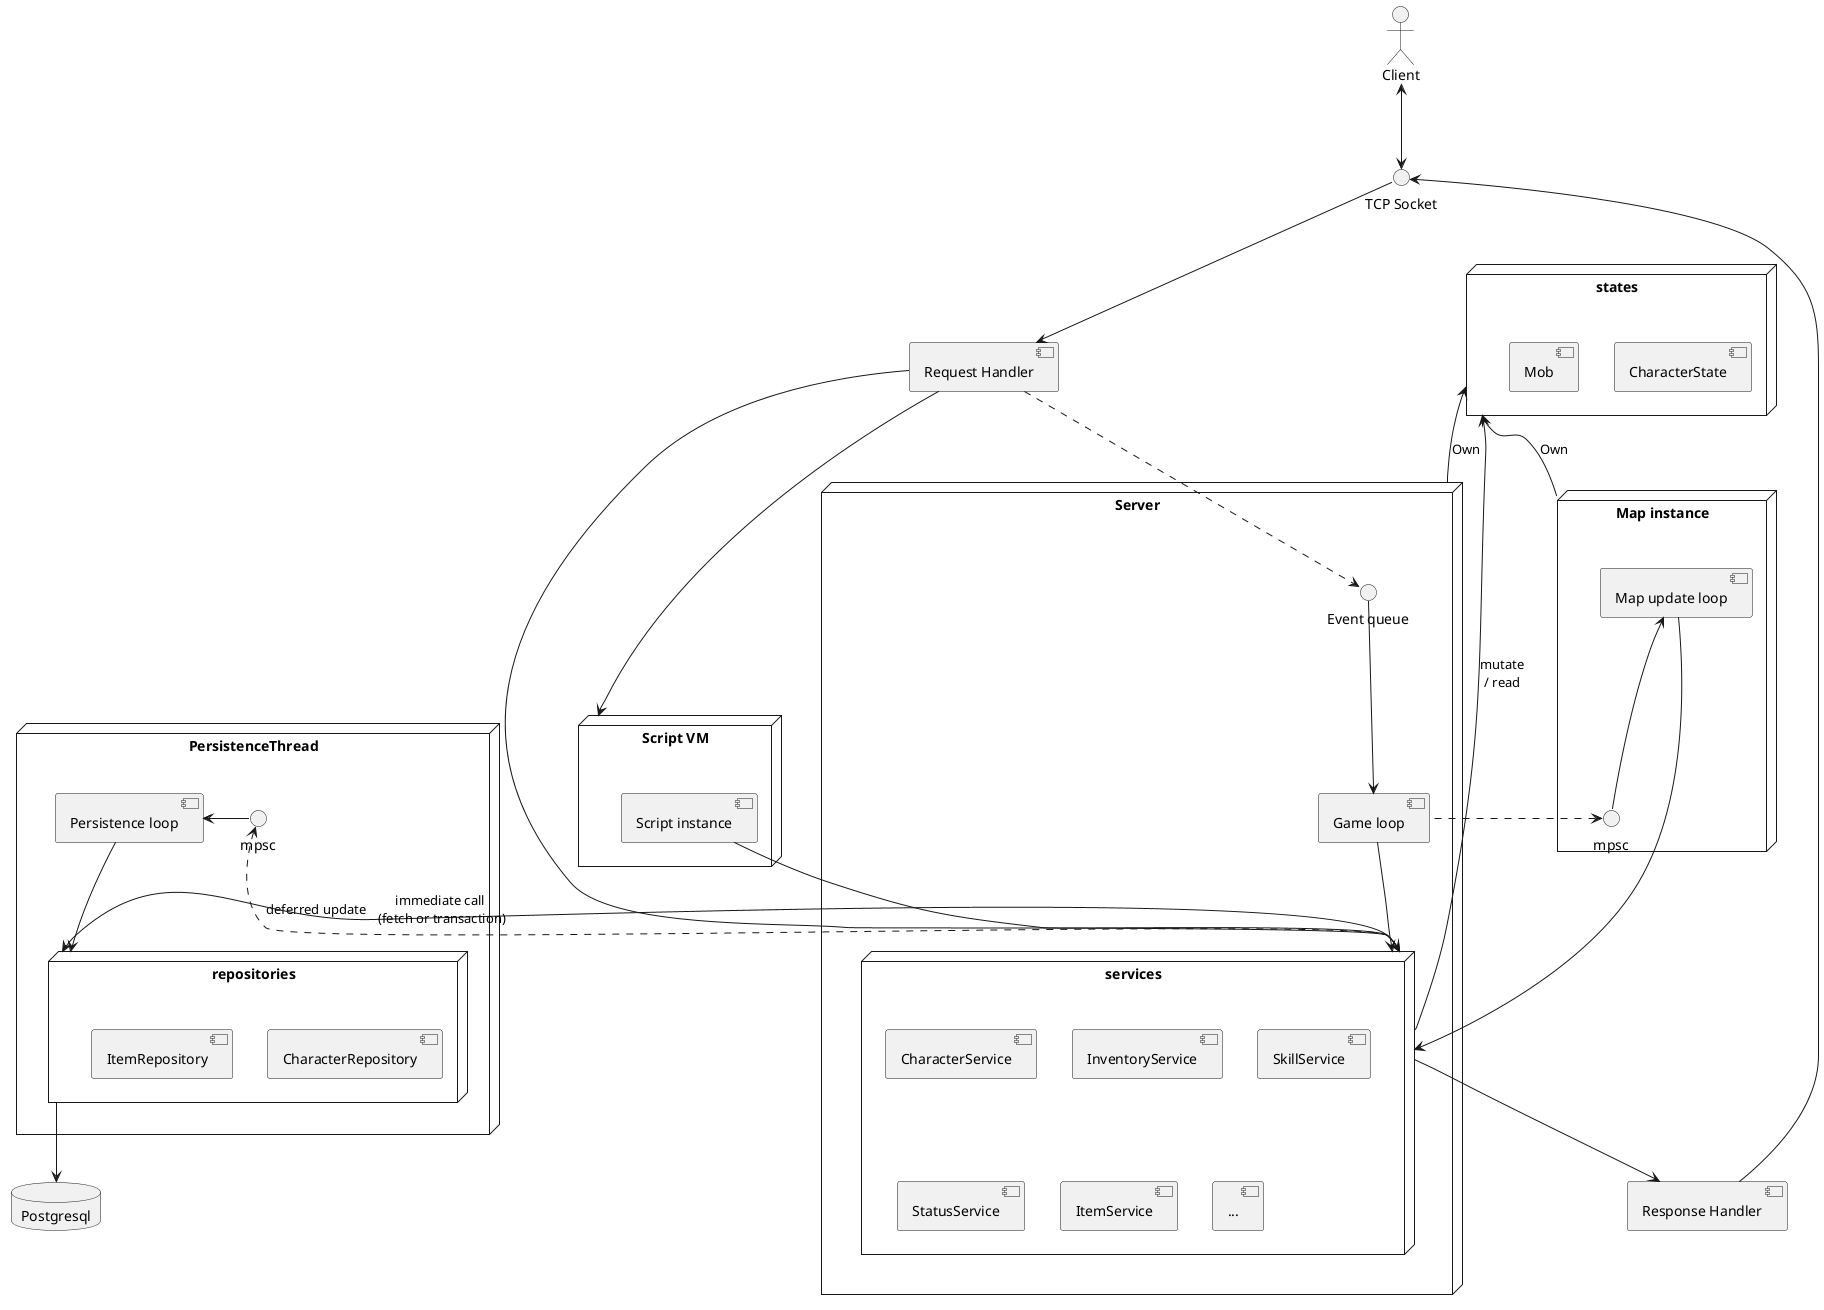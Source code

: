@startuml

interface "TCP Socket" as tcp

:Client: <-down-> tcp


[Request Handler] as request_thread
[Response Handler] as response_thread
node PersistenceThread as persistence {
interface "mpsc" as persistence_queue
[Persistence loop] as persistence_loop
persistence_loop <- persistence_queue
persistence_loop -down-> repositories
}

node "Server" as server {
interface "Event queue" as queue
  [Game loop] as gl

  tcp -down-> request_thread
  tcp <-- response_thread
  request_thread ..> queue
  request_thread -right-> services
  gl -down-> services
  gl <-up- queue
'    services <-up-> gl
}

node "Script VM" as vm {
  [Script instance] as script
  script -down-> services
}

request_thread -down-> vm


node "Services layer" as services {
    [CharacterService]
    [InventoryService]
    [SkillService]
    [StatusService]
    [ItemService]
    [...]
}

node "Map instance" as map {
interface "mpsc" as map_queue
    [Map update loop] as map_update_loop
    map_update_loop -down-> services
    map_update_loop<--map_queue
}

states <-- server  : Own
states <-- map  : Own

services -up-> states : mutate\n/ read

map_queue <. gl

'services .down.> response_thread
services --> response_thread
persistence_queue <.. services : deferred update
services -down-> repositories : immediate call\n (fetch or transaction)
node "States" as states {
    [CharacterState]
    [Mob]
}

node "Repository layer" as repositories {
    [CharacterRepository]
    [ItemRepository]
    [InventoryService]
}
'
repositories --> "Postgresql"
database "Postgresql" {

}

@enduml